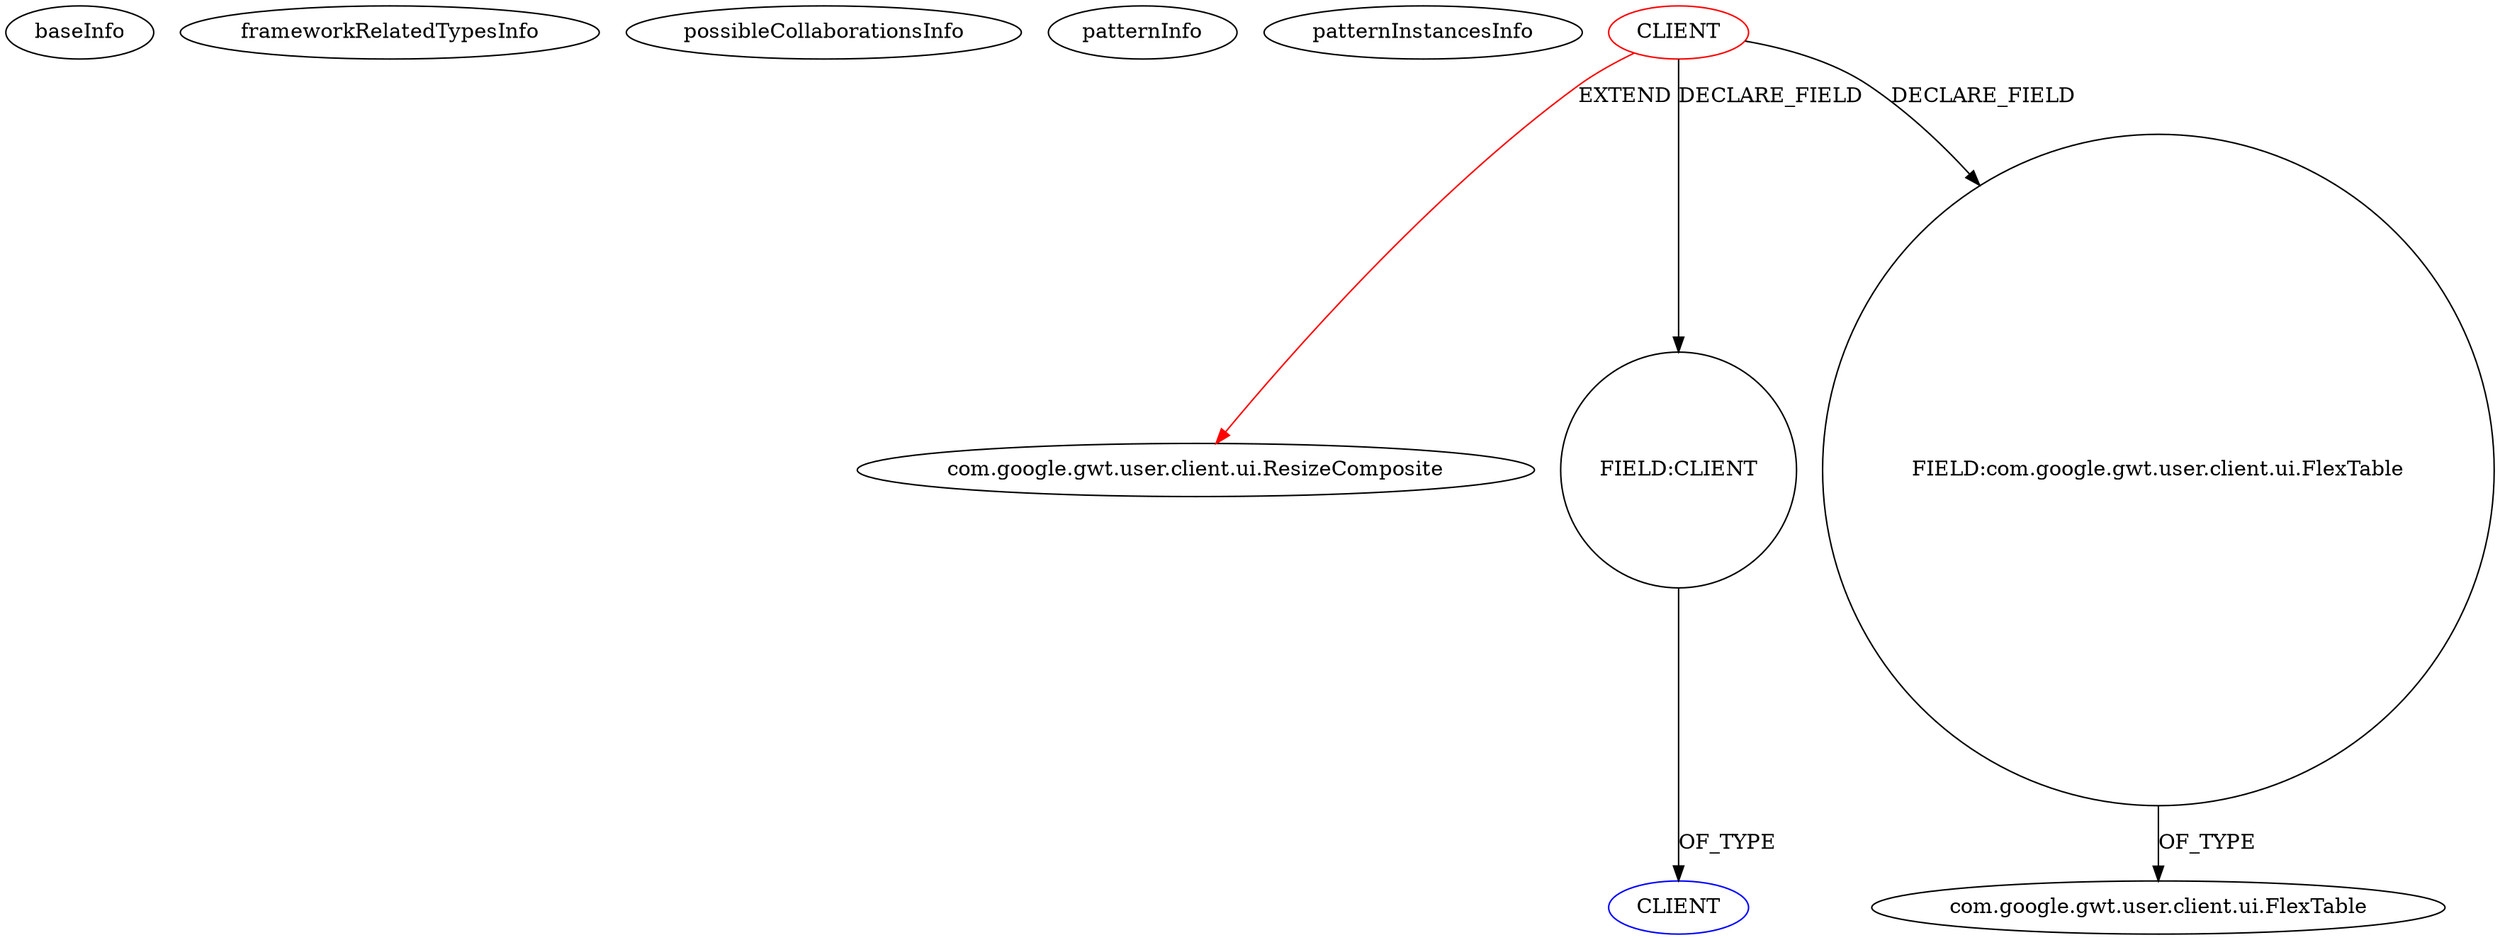 digraph {
baseInfo[graphId=1689,category="pattern",isAnonymous=false,possibleRelation=false]
frameworkRelatedTypesInfo[0="com.google.gwt.user.client.ui.ResizeComposite"]
possibleCollaborationsInfo[]
patternInfo[frequency=2.0,patternRootClient=0]
patternInstancesInfo[0="j78wu-HyperDex-GUI~/j78wu-HyperDex-GUI/HyperDex-GUI-master/src/com/hyperdex/web/client/view/spaceList.java~spaceList~3085",1="j78wu-HyperDex-GUI~/j78wu-HyperDex-GUI/HyperDex-GUI-master/src/com/hyperdex/web/client/view/spaceDetail.java~spaceDetail~3100"]
1[label="com.google.gwt.user.client.ui.ResizeComposite",vertexType="FRAMEWORK_CLASS_TYPE",isFrameworkType=false]
0[label="CLIENT",vertexType="ROOT_CLIENT_CLASS_DECLARATION",isFrameworkType=false,color=red]
7[label="FIELD:CLIENT",vertexType="FIELD_DECLARATION",isFrameworkType=false,shape=circle]
5[label="FIELD:com.google.gwt.user.client.ui.FlexTable",vertexType="FIELD_DECLARATION",isFrameworkType=false,shape=circle]
6[label="com.google.gwt.user.client.ui.FlexTable",vertexType="FRAMEWORK_CLASS_TYPE",isFrameworkType=false]
8[label="CLIENT",vertexType="REFERENCE_CLIENT_CLASS_DECLARATION",isFrameworkType=false,color=blue]
7->8[label="OF_TYPE"]
5->6[label="OF_TYPE"]
0->5[label="DECLARE_FIELD"]
0->1[label="EXTEND",color=red]
0->7[label="DECLARE_FIELD"]
}
